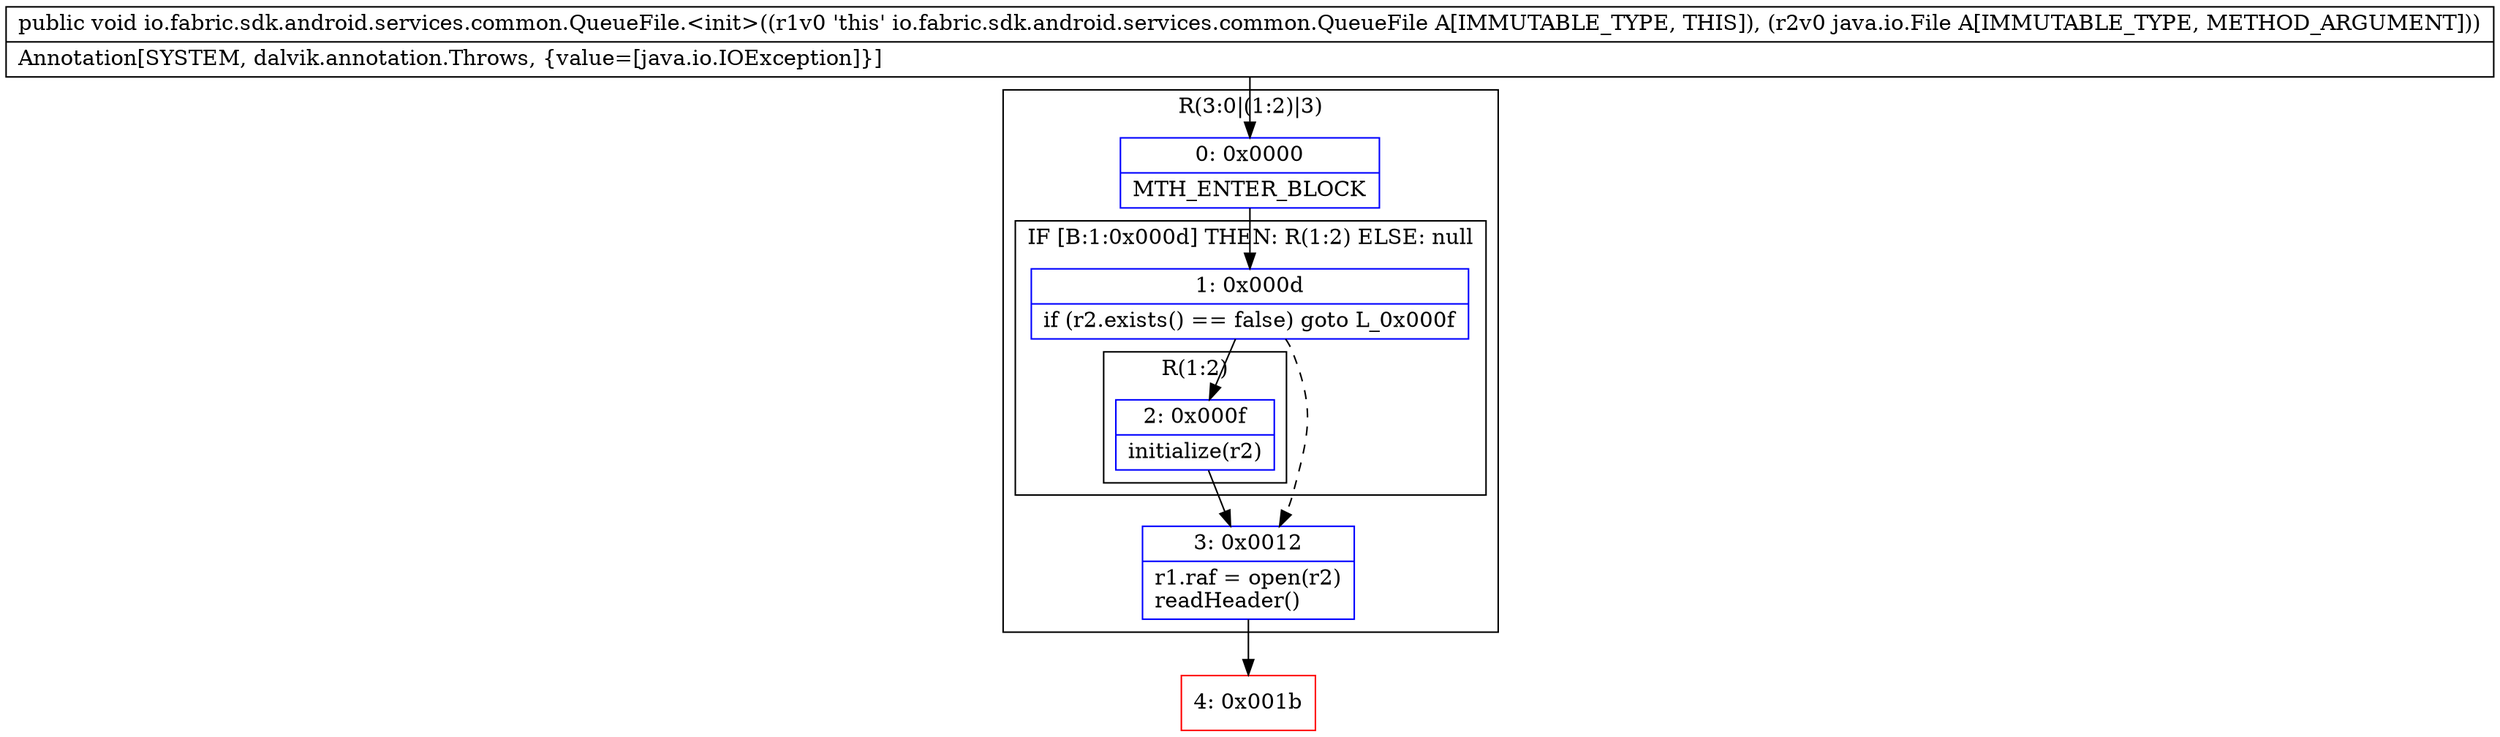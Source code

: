 digraph "CFG forio.fabric.sdk.android.services.common.QueueFile.\<init\>(Ljava\/io\/File;)V" {
subgraph cluster_Region_1797006940 {
label = "R(3:0|(1:2)|3)";
node [shape=record,color=blue];
Node_0 [shape=record,label="{0\:\ 0x0000|MTH_ENTER_BLOCK\l}"];
subgraph cluster_IfRegion_301959131 {
label = "IF [B:1:0x000d] THEN: R(1:2) ELSE: null";
node [shape=record,color=blue];
Node_1 [shape=record,label="{1\:\ 0x000d|if (r2.exists() == false) goto L_0x000f\l}"];
subgraph cluster_Region_1153660969 {
label = "R(1:2)";
node [shape=record,color=blue];
Node_2 [shape=record,label="{2\:\ 0x000f|initialize(r2)\l}"];
}
}
Node_3 [shape=record,label="{3\:\ 0x0012|r1.raf = open(r2)\lreadHeader()\l}"];
}
Node_4 [shape=record,color=red,label="{4\:\ 0x001b}"];
MethodNode[shape=record,label="{public void io.fabric.sdk.android.services.common.QueueFile.\<init\>((r1v0 'this' io.fabric.sdk.android.services.common.QueueFile A[IMMUTABLE_TYPE, THIS]), (r2v0 java.io.File A[IMMUTABLE_TYPE, METHOD_ARGUMENT]))  | Annotation[SYSTEM, dalvik.annotation.Throws, \{value=[java.io.IOException]\}]\l}"];
MethodNode -> Node_0;
Node_0 -> Node_1;
Node_1 -> Node_2;
Node_1 -> Node_3[style=dashed];
Node_2 -> Node_3;
Node_3 -> Node_4;
}

